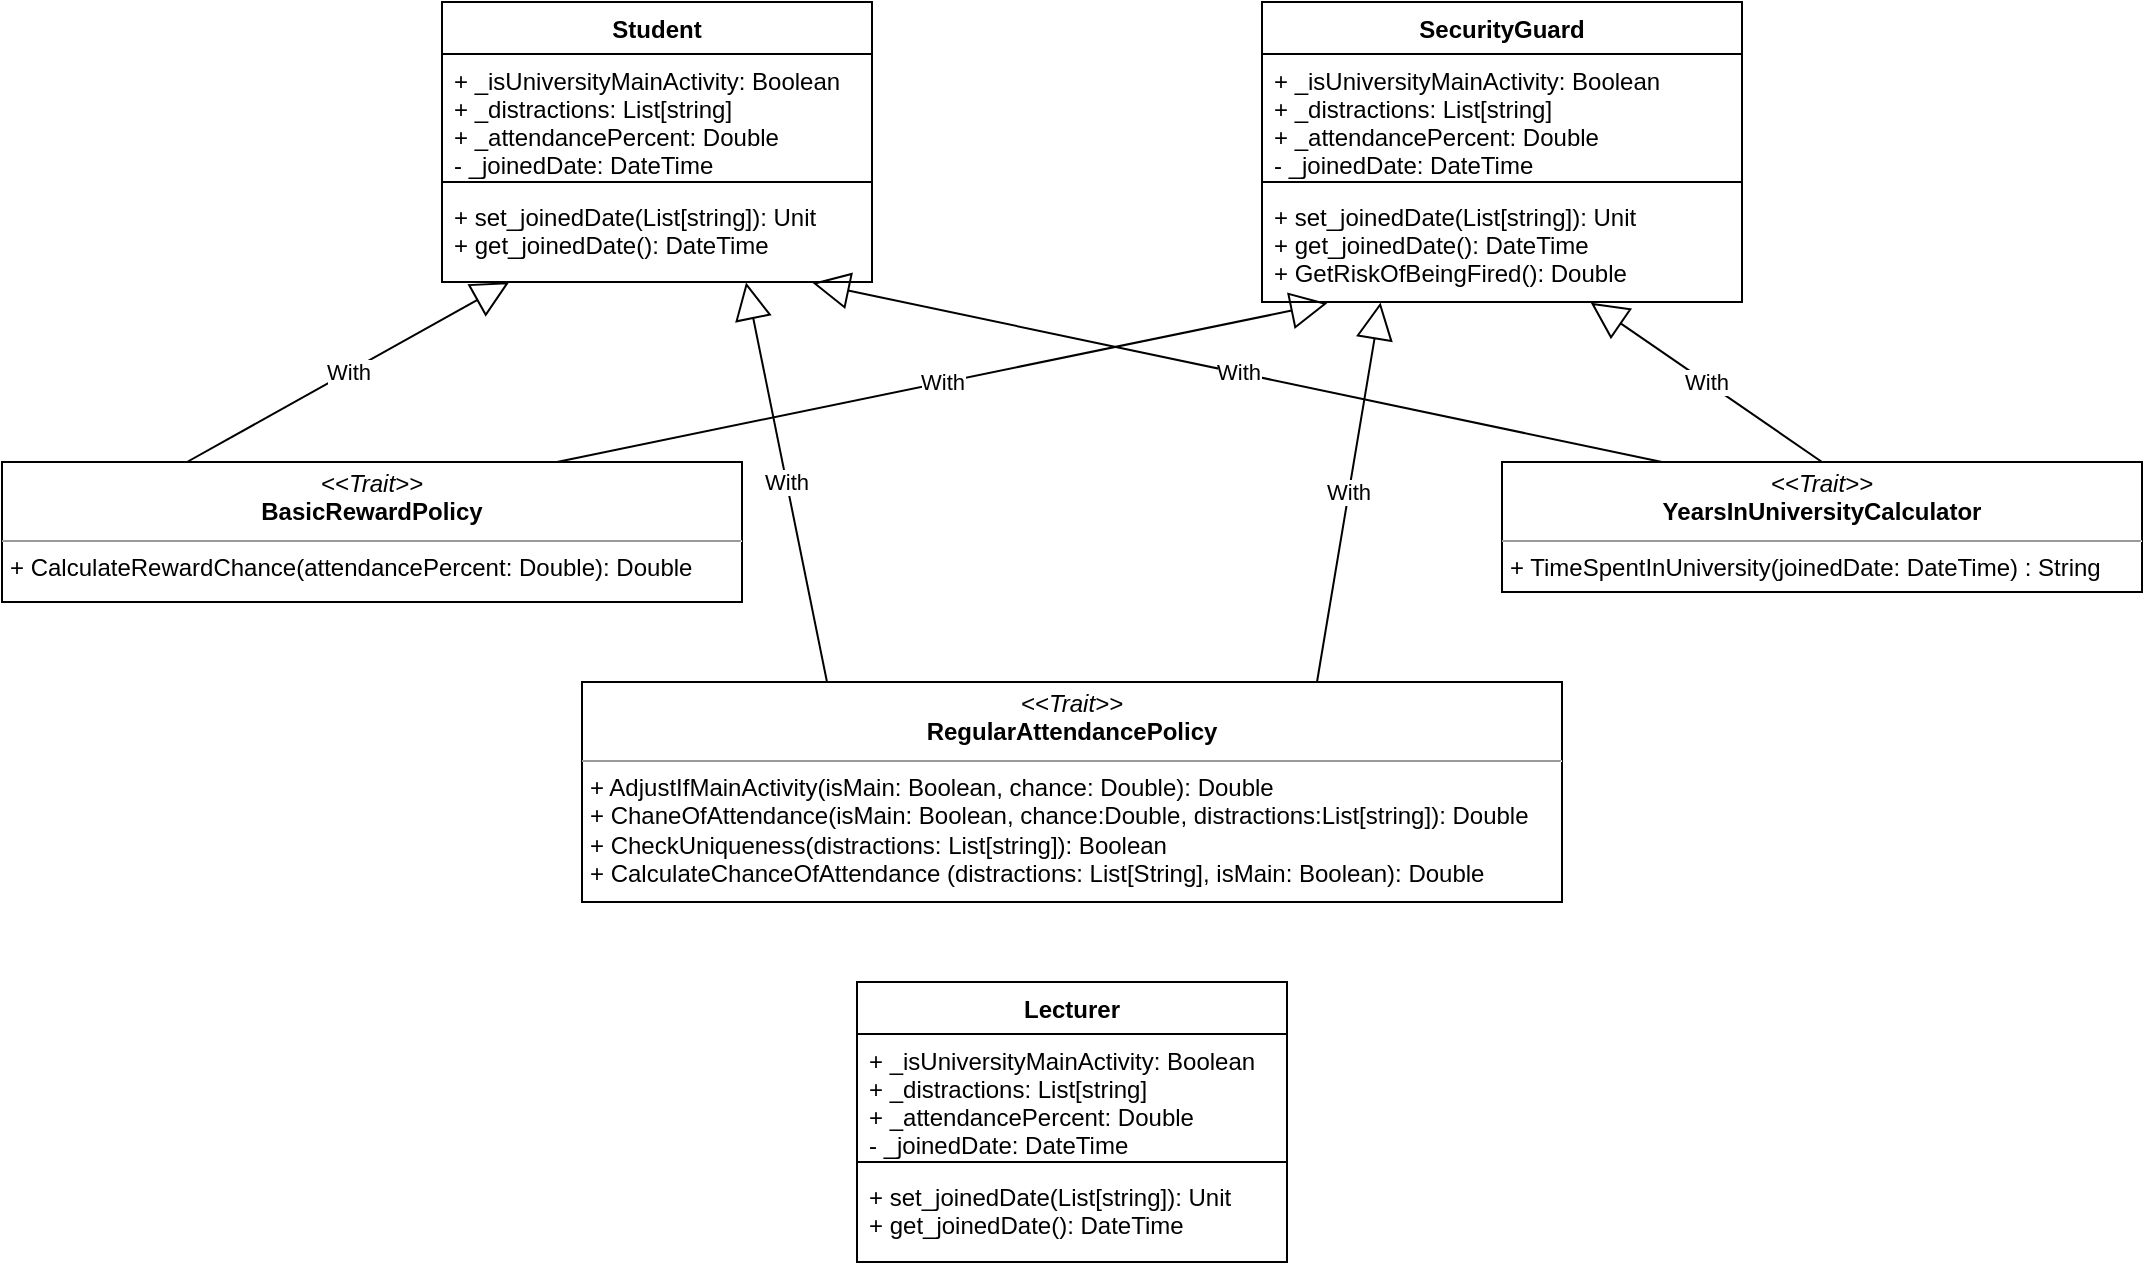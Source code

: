 <mxfile version="12.1.3" type="device" pages="1"><diagram id="UnhXqDa61X9mZ0e2Fls_" name="Page-1"><mxGraphModel dx="2258" dy="790" grid="1" gridSize="10" guides="1" tooltips="1" connect="1" arrows="1" fold="1" page="1" pageScale="1" pageWidth="850" pageHeight="1100" math="0" shadow="0"><root><mxCell id="0"/><mxCell id="1" parent="0"/><mxCell id="LxFbRT9-tKBOqUQEM3YL-1" value="Student" style="swimlane;fontStyle=1;align=center;verticalAlign=top;childLayout=stackLayout;horizontal=1;startSize=26;horizontalStack=0;resizeParent=1;resizeParentMax=0;resizeLast=0;collapsible=1;marginBottom=0;" parent="1" vertex="1"><mxGeometry x="140" y="290" width="215" height="140" as="geometry"/></mxCell><mxCell id="LxFbRT9-tKBOqUQEM3YL-2" value="+ _isUniversityMainActivity: Boolean&#10;+ _distractions: List[string]&#10;+ _attendancePercent: Double&#10;- _joinedDate: DateTime&#10;" style="text;strokeColor=none;fillColor=none;align=left;verticalAlign=top;spacingLeft=4;spacingRight=4;overflow=hidden;rotatable=0;points=[[0,0.5],[1,0.5]];portConstraint=eastwest;" parent="LxFbRT9-tKBOqUQEM3YL-1" vertex="1"><mxGeometry y="26" width="215" height="60" as="geometry"/></mxCell><mxCell id="LxFbRT9-tKBOqUQEM3YL-3" value="" style="line;strokeWidth=1;fillColor=none;align=left;verticalAlign=middle;spacingTop=-1;spacingLeft=3;spacingRight=3;rotatable=0;labelPosition=right;points=[];portConstraint=eastwest;" parent="LxFbRT9-tKBOqUQEM3YL-1" vertex="1"><mxGeometry y="86" width="215" height="8" as="geometry"/></mxCell><mxCell id="LxFbRT9-tKBOqUQEM3YL-4" value="+ set_joinedDate(List[string]): Unit&#10;+ get_joinedDate(): DateTime&#10;" style="text;strokeColor=none;fillColor=none;align=left;verticalAlign=top;spacingLeft=4;spacingRight=4;overflow=hidden;rotatable=0;points=[[0,0.5],[1,0.5]];portConstraint=eastwest;" parent="LxFbRT9-tKBOqUQEM3YL-1" vertex="1"><mxGeometry y="94" width="215" height="46" as="geometry"/></mxCell><mxCell id="LxFbRT9-tKBOqUQEM3YL-5" value="&lt;p style=&quot;margin: 0px ; margin-top: 4px ; text-align: center&quot;&gt;&lt;i&gt;&amp;lt;&amp;lt;Trait&amp;gt;&amp;gt;&lt;/i&gt;&lt;br&gt;&lt;b&gt;RegularAttendancePolicy&lt;/b&gt;&lt;/p&gt;&lt;hr size=&quot;1&quot;&gt;&lt;p style=&quot;margin: 0px ; margin-left: 4px&quot;&gt;+ AdjustIfMainActivity(isMain: Boolean, chance: Double): Double&lt;br&gt;+ ChaneOfAttendance(isMain: Boolean, chance:Double, distractions:List[string]): Double&lt;/p&gt;&lt;p style=&quot;margin: 0px ; margin-left: 4px&quot;&gt;+ CheckUniqueness(distractions: List[string]): Boolean&lt;/p&gt;&lt;p style=&quot;margin: 0px ; margin-left: 4px&quot;&gt;+&amp;nbsp;CalculateChanceOfAttendance (distractions: List[String], isMain: Boolean): Double&lt;/p&gt;" style="verticalAlign=top;align=left;overflow=fill;fontSize=12;fontFamily=Helvetica;html=1;" parent="1" vertex="1"><mxGeometry x="210" y="630" width="490" height="110" as="geometry"/></mxCell><mxCell id="LxFbRT9-tKBOqUQEM3YL-7" value="&lt;p style=&quot;margin: 0px ; margin-top: 4px ; text-align: center&quot;&gt;&lt;i&gt;&amp;lt;&amp;lt;Trait&amp;gt;&amp;gt;&lt;/i&gt;&lt;br&gt;&lt;b&gt;BasicRewardPolicy&lt;/b&gt;&lt;/p&gt;&lt;hr size=&quot;1&quot;&gt;&lt;p style=&quot;margin: 0px ; margin-left: 4px&quot;&gt;+ CalculateRewardChance(attendancePercent: Double): Double&lt;br&gt;&lt;/p&gt;" style="verticalAlign=top;align=left;overflow=fill;fontSize=12;fontFamily=Helvetica;html=1;" parent="1" vertex="1"><mxGeometry x="-80" y="520" width="370" height="70" as="geometry"/></mxCell><mxCell id="LxFbRT9-tKBOqUQEM3YL-9" value="With" style="endArrow=block;endSize=16;endFill=0;html=1;entryX=0.156;entryY=1.003;entryDx=0;entryDy=0;entryPerimeter=0;exitX=0.25;exitY=0;exitDx=0;exitDy=0;" parent="1" source="LxFbRT9-tKBOqUQEM3YL-7" target="LxFbRT9-tKBOqUQEM3YL-4" edge="1"><mxGeometry width="160" relative="1" as="geometry"><mxPoint x="170" y="470" as="sourcePoint"/><mxPoint x="330" y="470" as="targetPoint"/></mxGeometry></mxCell><mxCell id="LxFbRT9-tKBOqUQEM3YL-10" value="With" style="endArrow=block;endSize=16;endFill=0;html=1;entryX=0.707;entryY=1.005;entryDx=0;entryDy=0;entryPerimeter=0;exitX=0.25;exitY=0;exitDx=0;exitDy=0;" parent="1" source="LxFbRT9-tKBOqUQEM3YL-5" target="LxFbRT9-tKBOqUQEM3YL-4" edge="1"><mxGeometry width="160" relative="1" as="geometry"><mxPoint x="260" y="480" as="sourcePoint"/><mxPoint x="420" y="480" as="targetPoint"/></mxGeometry></mxCell><mxCell id="JRYmjL17y-PmLiMpumKh-1" value="&lt;p style=&quot;margin: 0px ; margin-top: 4px ; text-align: center&quot;&gt;&lt;i&gt;&amp;lt;&amp;lt;Trait&amp;gt;&amp;gt;&lt;/i&gt;&lt;br&gt;&lt;b&gt;YearsInUniversityCalculator&lt;/b&gt;&lt;/p&gt;&lt;hr size=&quot;1&quot;&gt;&lt;p style=&quot;margin: 0px ; margin-left: 4px&quot;&gt;+ TimeSpentInUniversity(joinedDate: DateTime) : String&lt;/p&gt;" style="verticalAlign=top;align=left;overflow=fill;fontSize=12;fontFamily=Helvetica;html=1;" parent="1" vertex="1"><mxGeometry x="670" y="520" width="320" height="65" as="geometry"/></mxCell><mxCell id="JRYmjL17y-PmLiMpumKh-6" value="SecurityGuard" style="swimlane;fontStyle=1;align=center;verticalAlign=top;childLayout=stackLayout;horizontal=1;startSize=26;horizontalStack=0;resizeParent=1;resizeParentMax=0;resizeLast=0;collapsible=1;marginBottom=0;" parent="1" vertex="1"><mxGeometry x="550" y="290" width="240" height="150" as="geometry"/></mxCell><mxCell id="JRYmjL17y-PmLiMpumKh-7" value="+ _isUniversityMainActivity: Boolean&#10;+ _distractions: List[string]&#10;+ _attendancePercent: Double&#10;- _joinedDate: DateTime&#10;" style="text;strokeColor=none;fillColor=none;align=left;verticalAlign=top;spacingLeft=4;spacingRight=4;overflow=hidden;rotatable=0;points=[[0,0.5],[1,0.5]];portConstraint=eastwest;" parent="JRYmjL17y-PmLiMpumKh-6" vertex="1"><mxGeometry y="26" width="240" height="60" as="geometry"/></mxCell><mxCell id="JRYmjL17y-PmLiMpumKh-8" value="" style="line;strokeWidth=1;fillColor=none;align=left;verticalAlign=middle;spacingTop=-1;spacingLeft=3;spacingRight=3;rotatable=0;labelPosition=right;points=[];portConstraint=eastwest;" parent="JRYmjL17y-PmLiMpumKh-6" vertex="1"><mxGeometry y="86" width="240" height="8" as="geometry"/></mxCell><mxCell id="JRYmjL17y-PmLiMpumKh-9" value="+ set_joinedDate(List[string]): Unit&#10;+ get_joinedDate(): DateTime&#10;+ GetRiskOfBeingFired(): Double&#10;&#10;" style="text;strokeColor=none;fillColor=none;align=left;verticalAlign=top;spacingLeft=4;spacingRight=4;overflow=hidden;rotatable=0;points=[[0,0.5],[1,0.5]];portConstraint=eastwest;" parent="JRYmjL17y-PmLiMpumKh-6" vertex="1"><mxGeometry y="94" width="240" height="56" as="geometry"/></mxCell><mxCell id="JRYmjL17y-PmLiMpumKh-15" value="With" style="endArrow=block;endSize=16;endFill=0;html=1;entryX=0.247;entryY=1.005;entryDx=0;entryDy=0;entryPerimeter=0;exitX=0.75;exitY=0;exitDx=0;exitDy=0;" parent="1" source="LxFbRT9-tKBOqUQEM3YL-5" target="JRYmjL17y-PmLiMpumKh-9" edge="1"><mxGeometry width="160" relative="1" as="geometry"><mxPoint x="342.5" y="640" as="sourcePoint"/><mxPoint x="302.035" y="460.98" as="targetPoint"/></mxGeometry></mxCell><mxCell id="JRYmjL17y-PmLiMpumKh-16" value="With" style="endArrow=block;endSize=16;endFill=0;html=1;entryX=0.685;entryY=1.007;entryDx=0;entryDy=0;entryPerimeter=0;exitX=0.5;exitY=0;exitDx=0;exitDy=0;" parent="1" source="JRYmjL17y-PmLiMpumKh-1" target="JRYmjL17y-PmLiMpumKh-9" edge="1"><mxGeometry width="160" relative="1" as="geometry"><mxPoint x="587.5" y="640" as="sourcePoint"/><mxPoint x="615.97" y="471.03" as="targetPoint"/></mxGeometry></mxCell><mxCell id="JRYmjL17y-PmLiMpumKh-17" value="With" style="endArrow=block;endSize=16;endFill=0;html=1;entryX=0.862;entryY=1.012;entryDx=0;entryDy=0;entryPerimeter=0;exitX=0.25;exitY=0;exitDx=0;exitDy=0;" parent="1" source="JRYmjL17y-PmLiMpumKh-1" target="LxFbRT9-tKBOqUQEM3YL-4" edge="1"><mxGeometry width="160" relative="1" as="geometry"><mxPoint x="587.5" y="640" as="sourcePoint"/><mxPoint x="615.97" y="471.03" as="targetPoint"/></mxGeometry></mxCell><mxCell id="JRYmjL17y-PmLiMpumKh-18" value="With" style="endArrow=block;endSize=16;endFill=0;html=1;entryX=0.136;entryY=1.011;entryDx=0;entryDy=0;entryPerimeter=0;exitX=0.75;exitY=0;exitDx=0;exitDy=0;" parent="1" source="LxFbRT9-tKBOqUQEM3YL-7" target="JRYmjL17y-PmLiMpumKh-9" edge="1"><mxGeometry width="160" relative="1" as="geometry"><mxPoint x="342.5" y="640" as="sourcePoint"/><mxPoint x="302.035" y="460.98" as="targetPoint"/></mxGeometry></mxCell><mxCell id="eN3Xljkec1DdZdnBRKfm-1" value="Lecturer" style="swimlane;fontStyle=1;align=center;verticalAlign=top;childLayout=stackLayout;horizontal=1;startSize=26;horizontalStack=0;resizeParent=1;resizeParentMax=0;resizeLast=0;collapsible=1;marginBottom=0;" vertex="1" parent="1"><mxGeometry x="347.5" y="780" width="215" height="140" as="geometry"/></mxCell><mxCell id="eN3Xljkec1DdZdnBRKfm-2" value="+ _isUniversityMainActivity: Boolean&#10;+ _distractions: List[string]&#10;+ _attendancePercent: Double&#10;- _joinedDate: DateTime&#10;" style="text;strokeColor=none;fillColor=none;align=left;verticalAlign=top;spacingLeft=4;spacingRight=4;overflow=hidden;rotatable=0;points=[[0,0.5],[1,0.5]];portConstraint=eastwest;" vertex="1" parent="eN3Xljkec1DdZdnBRKfm-1"><mxGeometry y="26" width="215" height="60" as="geometry"/></mxCell><mxCell id="eN3Xljkec1DdZdnBRKfm-3" value="" style="line;strokeWidth=1;fillColor=none;align=left;verticalAlign=middle;spacingTop=-1;spacingLeft=3;spacingRight=3;rotatable=0;labelPosition=right;points=[];portConstraint=eastwest;" vertex="1" parent="eN3Xljkec1DdZdnBRKfm-1"><mxGeometry y="86" width="215" height="8" as="geometry"/></mxCell><mxCell id="eN3Xljkec1DdZdnBRKfm-4" value="+ set_joinedDate(List[string]): Unit&#10;+ get_joinedDate(): DateTime&#10;" style="text;strokeColor=none;fillColor=none;align=left;verticalAlign=top;spacingLeft=4;spacingRight=4;overflow=hidden;rotatable=0;points=[[0,0.5],[1,0.5]];portConstraint=eastwest;" vertex="1" parent="eN3Xljkec1DdZdnBRKfm-1"><mxGeometry y="94" width="215" height="46" as="geometry"/></mxCell></root></mxGraphModel></diagram></mxfile>